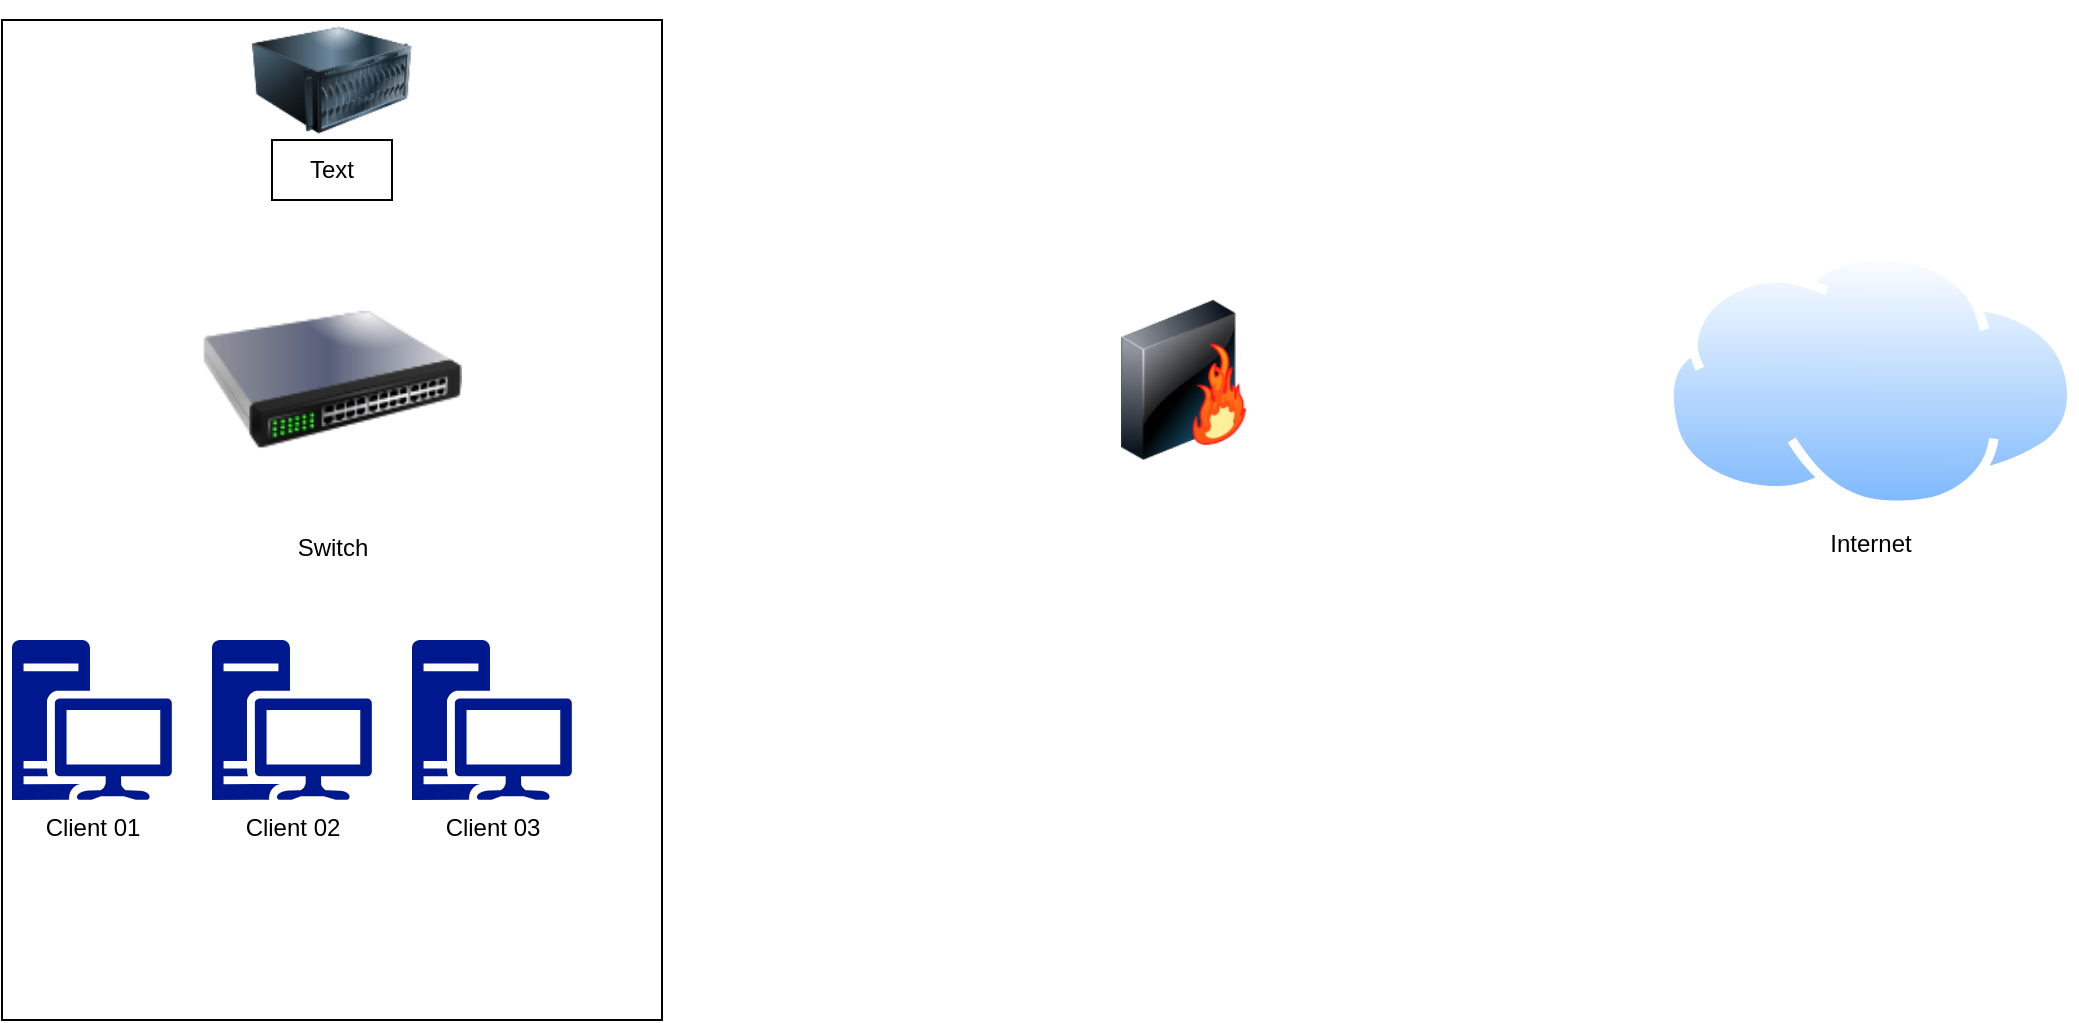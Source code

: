 <mxfile>
    <diagram id="RDB-lboBV7Pf3Im3ZsmR" name="Seite-1">
        <mxGraphModel dx="254" dy="519" grid="1" gridSize="10" guides="1" tooltips="1" connect="1" arrows="1" fold="1" page="1" pageScale="1" pageWidth="827" pageHeight="1169" math="0" shadow="0">
            <root>
                <mxCell id="0"/>
                <mxCell id="1" parent="0"/>
                <mxCell id="15" value="" style="rounded=0;whiteSpace=wrap;html=1;" vertex="1" parent="1">
                    <mxGeometry x="45" y="90" width="330" height="500" as="geometry"/>
                </mxCell>
                <mxCell id="2" value="Switch" style="image;html=1;image=img/lib/clip_art/networking/Switch_128x128.png" vertex="1" parent="1">
                    <mxGeometry x="145" y="200" width="130" height="140" as="geometry"/>
                </mxCell>
                <mxCell id="3" value="" style="image;html=1;image=img/lib/clip_art/computers/Server_128x128.png" vertex="1" parent="1">
                    <mxGeometry x="170" y="80" width="80" height="80" as="geometry"/>
                </mxCell>
                <mxCell id="6" value="Client 02" style="sketch=0;aspect=fixed;pointerEvents=1;shadow=0;dashed=0;html=1;strokeColor=none;labelPosition=center;verticalLabelPosition=bottom;verticalAlign=top;align=center;fillColor=#00188D;shape=mxgraph.mscae.enterprise.workstation_client" vertex="1" parent="1">
                    <mxGeometry x="150" y="400" width="80" height="80" as="geometry"/>
                </mxCell>
                <mxCell id="9" value="Client 03" style="sketch=0;aspect=fixed;pointerEvents=1;shadow=0;dashed=0;html=1;strokeColor=none;labelPosition=center;verticalLabelPosition=bottom;verticalAlign=top;align=center;fillColor=#00188D;shape=mxgraph.mscae.enterprise.workstation_client" vertex="1" parent="1">
                    <mxGeometry x="250" y="400" width="80" height="80" as="geometry"/>
                </mxCell>
                <mxCell id="10" value="Client 01" style="sketch=0;aspect=fixed;pointerEvents=1;shadow=0;dashed=0;html=1;strokeColor=none;labelPosition=center;verticalLabelPosition=bottom;verticalAlign=top;align=center;fillColor=#00188D;shape=mxgraph.mscae.enterprise.workstation_client" vertex="1" parent="1">
                    <mxGeometry x="50" y="400" width="80" height="80" as="geometry"/>
                </mxCell>
                <mxCell id="11" value="Internet" style="aspect=fixed;perimeter=ellipsePerimeter;html=1;align=center;shadow=0;dashed=0;spacingTop=3;image;image=img/lib/active_directory/internet_cloud.svg;" vertex="1" parent="1">
                    <mxGeometry x="876" y="205" width="206.35" height="130" as="geometry"/>
                </mxCell>
                <mxCell id="12" value="" style="image;html=1;image=img/lib/clip_art/networking/Firewall-page1_128x128.png" vertex="1" parent="1">
                    <mxGeometry x="596" y="230" width="80" height="80" as="geometry"/>
                </mxCell>
                <mxCell id="17" value="Text" style="text;html=1;strokeColor=default;fillColor=none;align=center;verticalAlign=middle;whiteSpace=wrap;rounded=0;shadow=0;gradientColor=none;" vertex="1" parent="1">
                    <mxGeometry x="180" y="150" width="60" height="30" as="geometry"/>
                </mxCell>
            </root>
        </mxGraphModel>
    </diagram>
</mxfile>